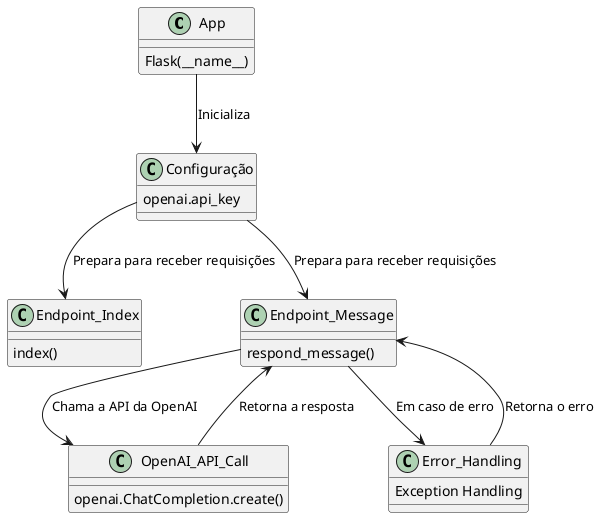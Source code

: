 @startuml
!define RECTANGLE class

RECTANGLE App {
    Flask(__name__)
}

RECTANGLE Configuração {
    openai.api_key
}

RECTANGLE Endpoint_Index {
    index()
}

RECTANGLE Endpoint_Message {
    respond_message()
}

RECTANGLE OpenAI_API_Call {
    openai.ChatCompletion.create()
}

RECTANGLE Error_Handling {
    Exception Handling
}

App --> Configuração : Inicializa
Configuração --> Endpoint_Index : Prepara para receber requisições
Configuração --> Endpoint_Message : Prepara para receber requisições
Endpoint_Message --> OpenAI_API_Call : Chama a API da OpenAI
OpenAI_API_Call --> Endpoint_Message : Retorna a resposta
Endpoint_Message --> Error_Handling : Em caso de erro
Error_Handling --> Endpoint_Message : Retorna o erro
@enduml
